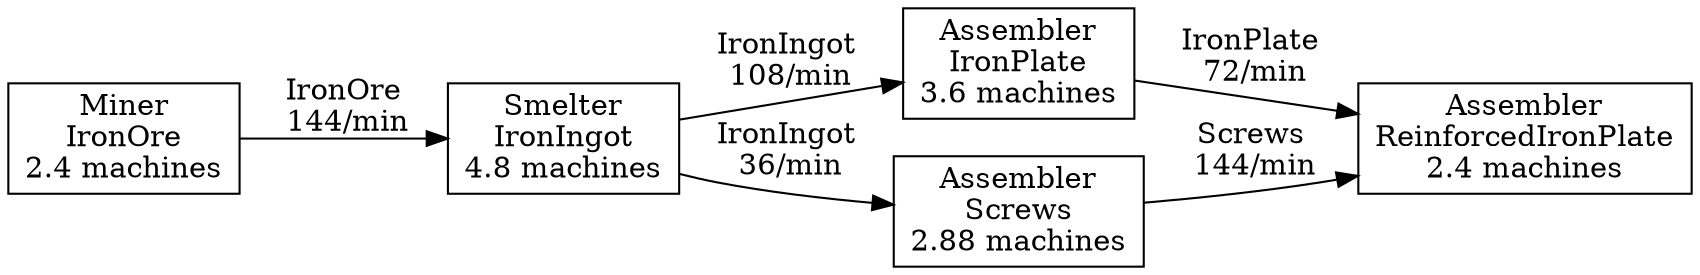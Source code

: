 digraph G {
rankdir=LR;
"32854180" [label="Assembler\nReinforcedIronPlate\n2.4 machines", shape=box];
"59941933" [label="Miner\nIronOre\n2.4 machines", shape=box];
"59941933" -> "43942917" [label="IronOre
 144/min"];
"43942917" [label="Smelter\nIronIngot\n4.8 machines", shape=box];
"43942917" -> "27252167" [label="IronIngot
 108/min"];
"43942917" -> "2606490" [label="IronIngot
 36/min"];
"27252167" [label="Assembler\nIronPlate\n3.6 machines", shape=box];
"27252167" -> "32854180" [label="IronPlate
 72/min"];
"2606490" [label="Assembler\nScrews\n2.88 machines", shape=box];
"2606490" -> "32854180" [label="Screws
 144/min"];
}
